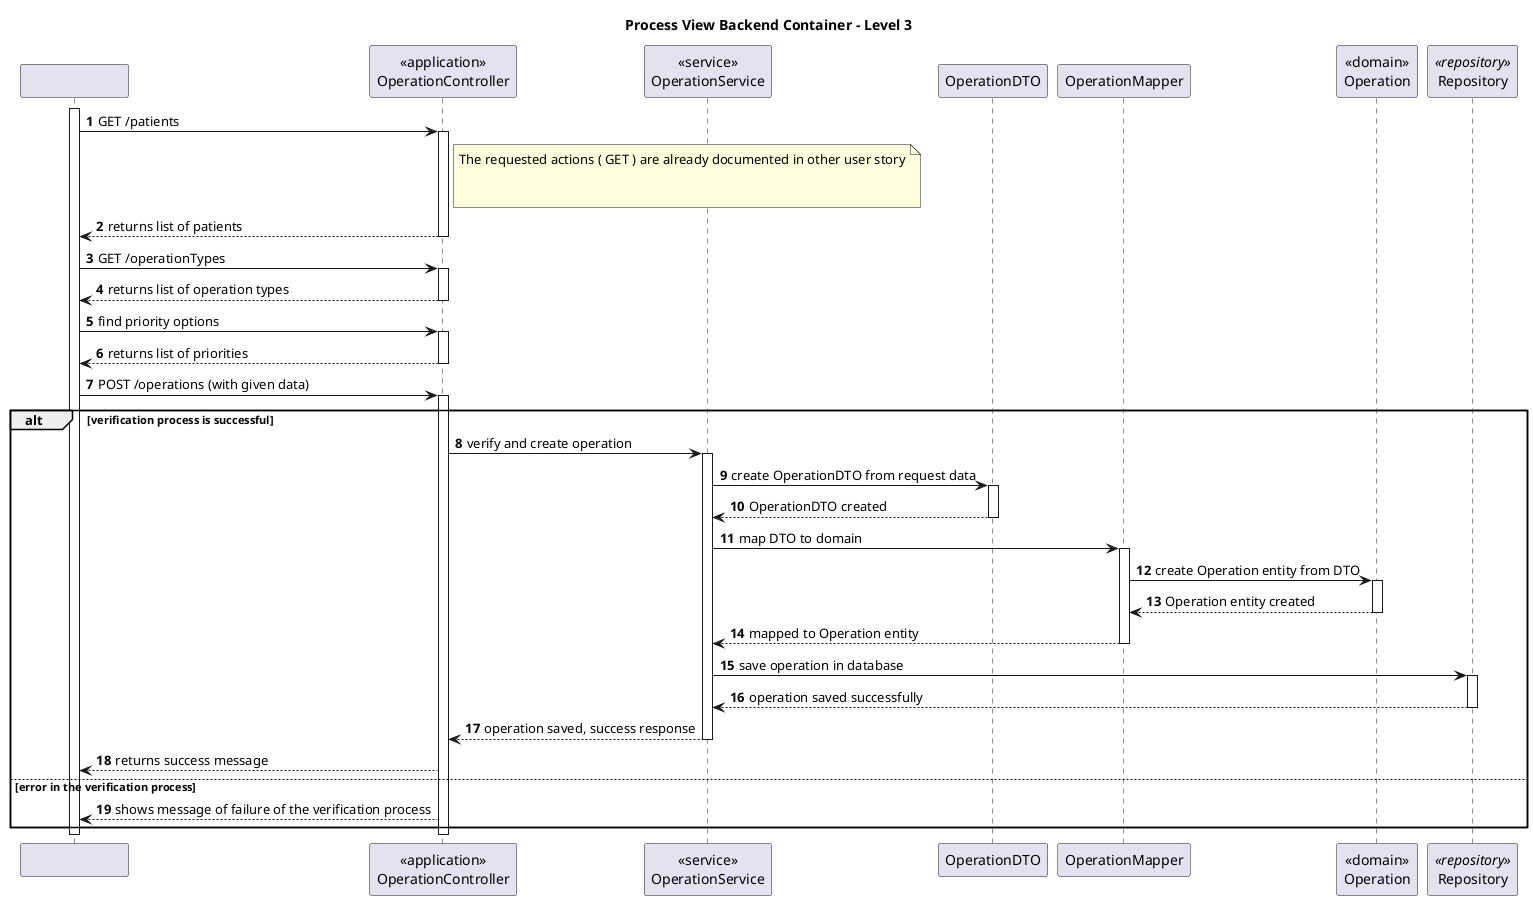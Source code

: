 ﻿@startuml
autonumber
participant "                          " as sys
participant "<<application>>\nOperationController" as ctrl
participant "<<service>>\nOperationService" as serv
participant "OperationDTO" as dto
participant "OperationMapper" as map
participant "<<domain>>\nOperation" as operation
participant "Repository" as repo <<repository>>

title Process View Backend Container - Level 3


activate sys

sys -> ctrl : GET /patients
note right of ctrl
  The requested actions ( GET ) are already documented in other user story


end note

activate ctrl
ctrl --> sys : returns list of patients
deactivate ctrl


sys -> ctrl : GET /operationTypes








activate ctrl


ctrl --> sys : returns list of operation types
deactivate ctrl

sys -> ctrl : find priority options
activate ctrl
ctrl --> sys : returns list of priorities
deactivate ctrl

sys -> ctrl : POST /operations (with given data)
activate ctrl

alt verification process is successful
  ctrl -> serv : verify and create operation
  activate serv

  serv -> dto : create OperationDTO from request data
  activate dto
  dto --> serv : OperationDTO created
  deactivate dto

  serv -> map : map DTO to domain
  activate map
  map -> operation : create Operation entity from DTO
  activate operation
  operation --> map : Operation entity created
  deactivate operation
  map --> serv : mapped to Operation entity
  deactivate map

  serv -> repo : save operation in database
  activate repo
  repo --> serv : operation saved successfully
  deactivate repo

  serv --> ctrl : operation saved, success response
  deactivate serv

  ctrl --> sys : returns success message
else error in the verification process
  ctrl --> sys : shows message of failure of the verification process
end

deactivate ctrl
deactivate sys

@enduml
